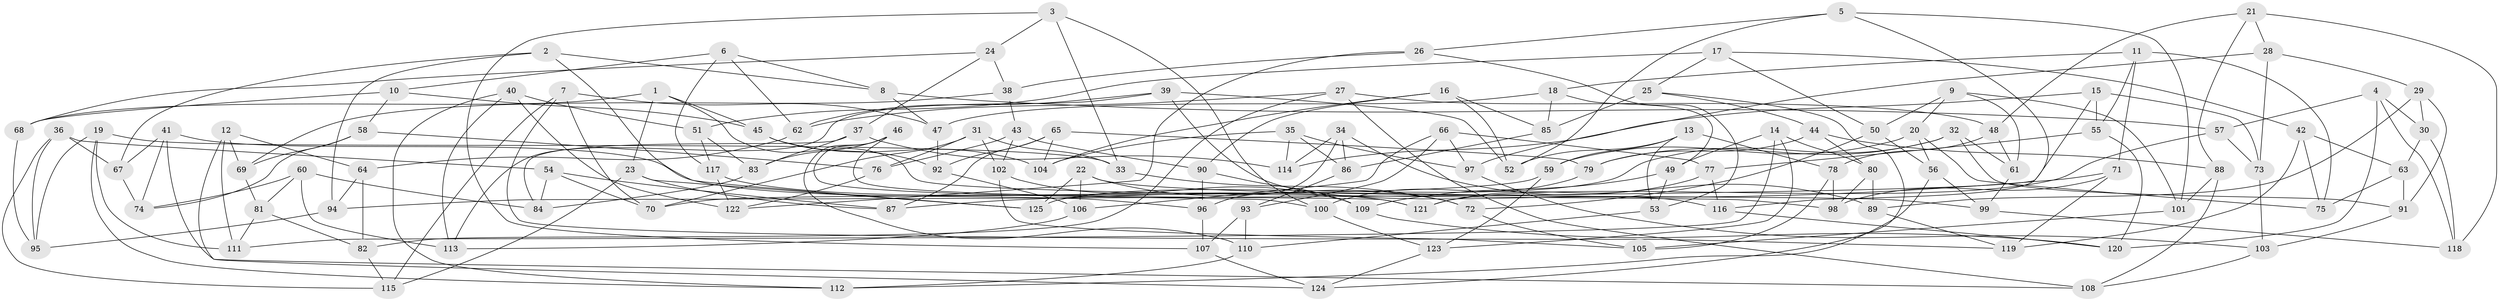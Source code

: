 // coarse degree distribution, {6: 0.5769230769230769, 5: 0.02564102564102564, 4: 0.3974358974358974}
// Generated by graph-tools (version 1.1) at 2025/42/03/06/25 10:42:17]
// undirected, 125 vertices, 250 edges
graph export_dot {
graph [start="1"]
  node [color=gray90,style=filled];
  1;
  2;
  3;
  4;
  5;
  6;
  7;
  8;
  9;
  10;
  11;
  12;
  13;
  14;
  15;
  16;
  17;
  18;
  19;
  20;
  21;
  22;
  23;
  24;
  25;
  26;
  27;
  28;
  29;
  30;
  31;
  32;
  33;
  34;
  35;
  36;
  37;
  38;
  39;
  40;
  41;
  42;
  43;
  44;
  45;
  46;
  47;
  48;
  49;
  50;
  51;
  52;
  53;
  54;
  55;
  56;
  57;
  58;
  59;
  60;
  61;
  62;
  63;
  64;
  65;
  66;
  67;
  68;
  69;
  70;
  71;
  72;
  73;
  74;
  75;
  76;
  77;
  78;
  79;
  80;
  81;
  82;
  83;
  84;
  85;
  86;
  87;
  88;
  89;
  90;
  91;
  92;
  93;
  94;
  95;
  96;
  97;
  98;
  99;
  100;
  101;
  102;
  103;
  104;
  105;
  106;
  107;
  108;
  109;
  110;
  111;
  112;
  113;
  114;
  115;
  116;
  117;
  118;
  119;
  120;
  121;
  122;
  123;
  124;
  125;
  1 -- 98;
  1 -- 45;
  1 -- 23;
  1 -- 68;
  2 -- 125;
  2 -- 8;
  2 -- 67;
  2 -- 94;
  3 -- 24;
  3 -- 107;
  3 -- 100;
  3 -- 33;
  4 -- 118;
  4 -- 120;
  4 -- 30;
  4 -- 57;
  5 -- 101;
  5 -- 52;
  5 -- 116;
  5 -- 26;
  6 -- 117;
  6 -- 8;
  6 -- 10;
  6 -- 62;
  7 -- 47;
  7 -- 70;
  7 -- 119;
  7 -- 115;
  8 -- 57;
  8 -- 47;
  9 -- 101;
  9 -- 20;
  9 -- 61;
  9 -- 50;
  10 -- 58;
  10 -- 68;
  10 -- 45;
  11 -- 75;
  11 -- 18;
  11 -- 55;
  11 -- 71;
  12 -- 111;
  12 -- 64;
  12 -- 124;
  12 -- 69;
  13 -- 52;
  13 -- 78;
  13 -- 53;
  13 -- 59;
  14 -- 123;
  14 -- 80;
  14 -- 49;
  14 -- 111;
  15 -- 114;
  15 -- 73;
  15 -- 55;
  15 -- 94;
  16 -- 104;
  16 -- 85;
  16 -- 90;
  16 -- 52;
  17 -- 25;
  17 -- 51;
  17 -- 42;
  17 -- 50;
  18 -- 85;
  18 -- 47;
  18 -- 49;
  19 -- 95;
  19 -- 111;
  19 -- 33;
  19 -- 112;
  20 -- 59;
  20 -- 56;
  20 -- 75;
  21 -- 28;
  21 -- 48;
  21 -- 118;
  21 -- 88;
  22 -- 125;
  22 -- 99;
  22 -- 72;
  22 -- 106;
  23 -- 115;
  23 -- 87;
  23 -- 125;
  24 -- 37;
  24 -- 38;
  24 -- 68;
  25 -- 44;
  25 -- 124;
  25 -- 85;
  26 -- 53;
  26 -- 38;
  26 -- 122;
  27 -- 82;
  27 -- 48;
  27 -- 62;
  27 -- 108;
  28 -- 97;
  28 -- 73;
  28 -- 29;
  29 -- 91;
  29 -- 30;
  29 -- 89;
  30 -- 63;
  30 -- 118;
  31 -- 33;
  31 -- 70;
  31 -- 102;
  31 -- 76;
  32 -- 79;
  32 -- 125;
  32 -- 91;
  32 -- 61;
  33 -- 72;
  34 -- 96;
  34 -- 114;
  34 -- 86;
  34 -- 89;
  35 -- 86;
  35 -- 114;
  35 -- 97;
  35 -- 104;
  36 -- 95;
  36 -- 54;
  36 -- 115;
  36 -- 67;
  37 -- 83;
  37 -- 84;
  37 -- 114;
  38 -- 43;
  38 -- 69;
  39 -- 113;
  39 -- 116;
  39 -- 52;
  39 -- 62;
  40 -- 113;
  40 -- 112;
  40 -- 122;
  40 -- 51;
  41 -- 108;
  41 -- 67;
  41 -- 96;
  41 -- 74;
  42 -- 63;
  42 -- 75;
  42 -- 119;
  43 -- 102;
  43 -- 76;
  43 -- 90;
  44 -- 88;
  44 -- 79;
  44 -- 80;
  45 -- 92;
  45 -- 104;
  46 -- 121;
  46 -- 110;
  46 -- 100;
  46 -- 83;
  47 -- 92;
  48 -- 61;
  48 -- 78;
  49 -- 53;
  49 -- 109;
  50 -- 56;
  50 -- 72;
  51 -- 83;
  51 -- 117;
  53 -- 110;
  54 -- 84;
  54 -- 70;
  54 -- 87;
  55 -- 120;
  55 -- 77;
  56 -- 112;
  56 -- 99;
  57 -- 73;
  57 -- 121;
  58 -- 76;
  58 -- 74;
  58 -- 69;
  59 -- 123;
  59 -- 70;
  60 -- 113;
  60 -- 81;
  60 -- 84;
  60 -- 74;
  61 -- 99;
  62 -- 64;
  63 -- 75;
  63 -- 91;
  64 -- 82;
  64 -- 94;
  65 -- 87;
  65 -- 79;
  65 -- 104;
  65 -- 92;
  66 -- 106;
  66 -- 77;
  66 -- 93;
  66 -- 97;
  67 -- 74;
  68 -- 95;
  69 -- 81;
  71 -- 119;
  71 -- 98;
  71 -- 87;
  72 -- 105;
  73 -- 103;
  76 -- 122;
  77 -- 116;
  77 -- 121;
  78 -- 98;
  78 -- 105;
  79 -- 100;
  80 -- 98;
  80 -- 89;
  81 -- 82;
  81 -- 111;
  82 -- 115;
  83 -- 84;
  85 -- 86;
  86 -- 93;
  88 -- 101;
  88 -- 108;
  89 -- 119;
  90 -- 96;
  90 -- 109;
  91 -- 103;
  92 -- 106;
  93 -- 110;
  93 -- 107;
  94 -- 95;
  96 -- 107;
  97 -- 103;
  99 -- 118;
  100 -- 123;
  101 -- 105;
  102 -- 109;
  102 -- 105;
  103 -- 108;
  106 -- 113;
  107 -- 124;
  109 -- 120;
  110 -- 112;
  116 -- 120;
  117 -- 121;
  117 -- 122;
  123 -- 124;
}
